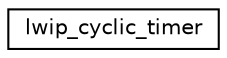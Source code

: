 digraph "Graphical Class Hierarchy"
{
 // LATEX_PDF_SIZE
  edge [fontname="Helvetica",fontsize="10",labelfontname="Helvetica",labelfontsize="10"];
  node [fontname="Helvetica",fontsize="10",shape=record];
  rankdir="LR";
  Node0 [label="lwip_cyclic_timer",height=0.2,width=0.4,color="black", fillcolor="white", style="filled",URL="$structlwip__cyclic__timer.html",tooltip=" "];
}
